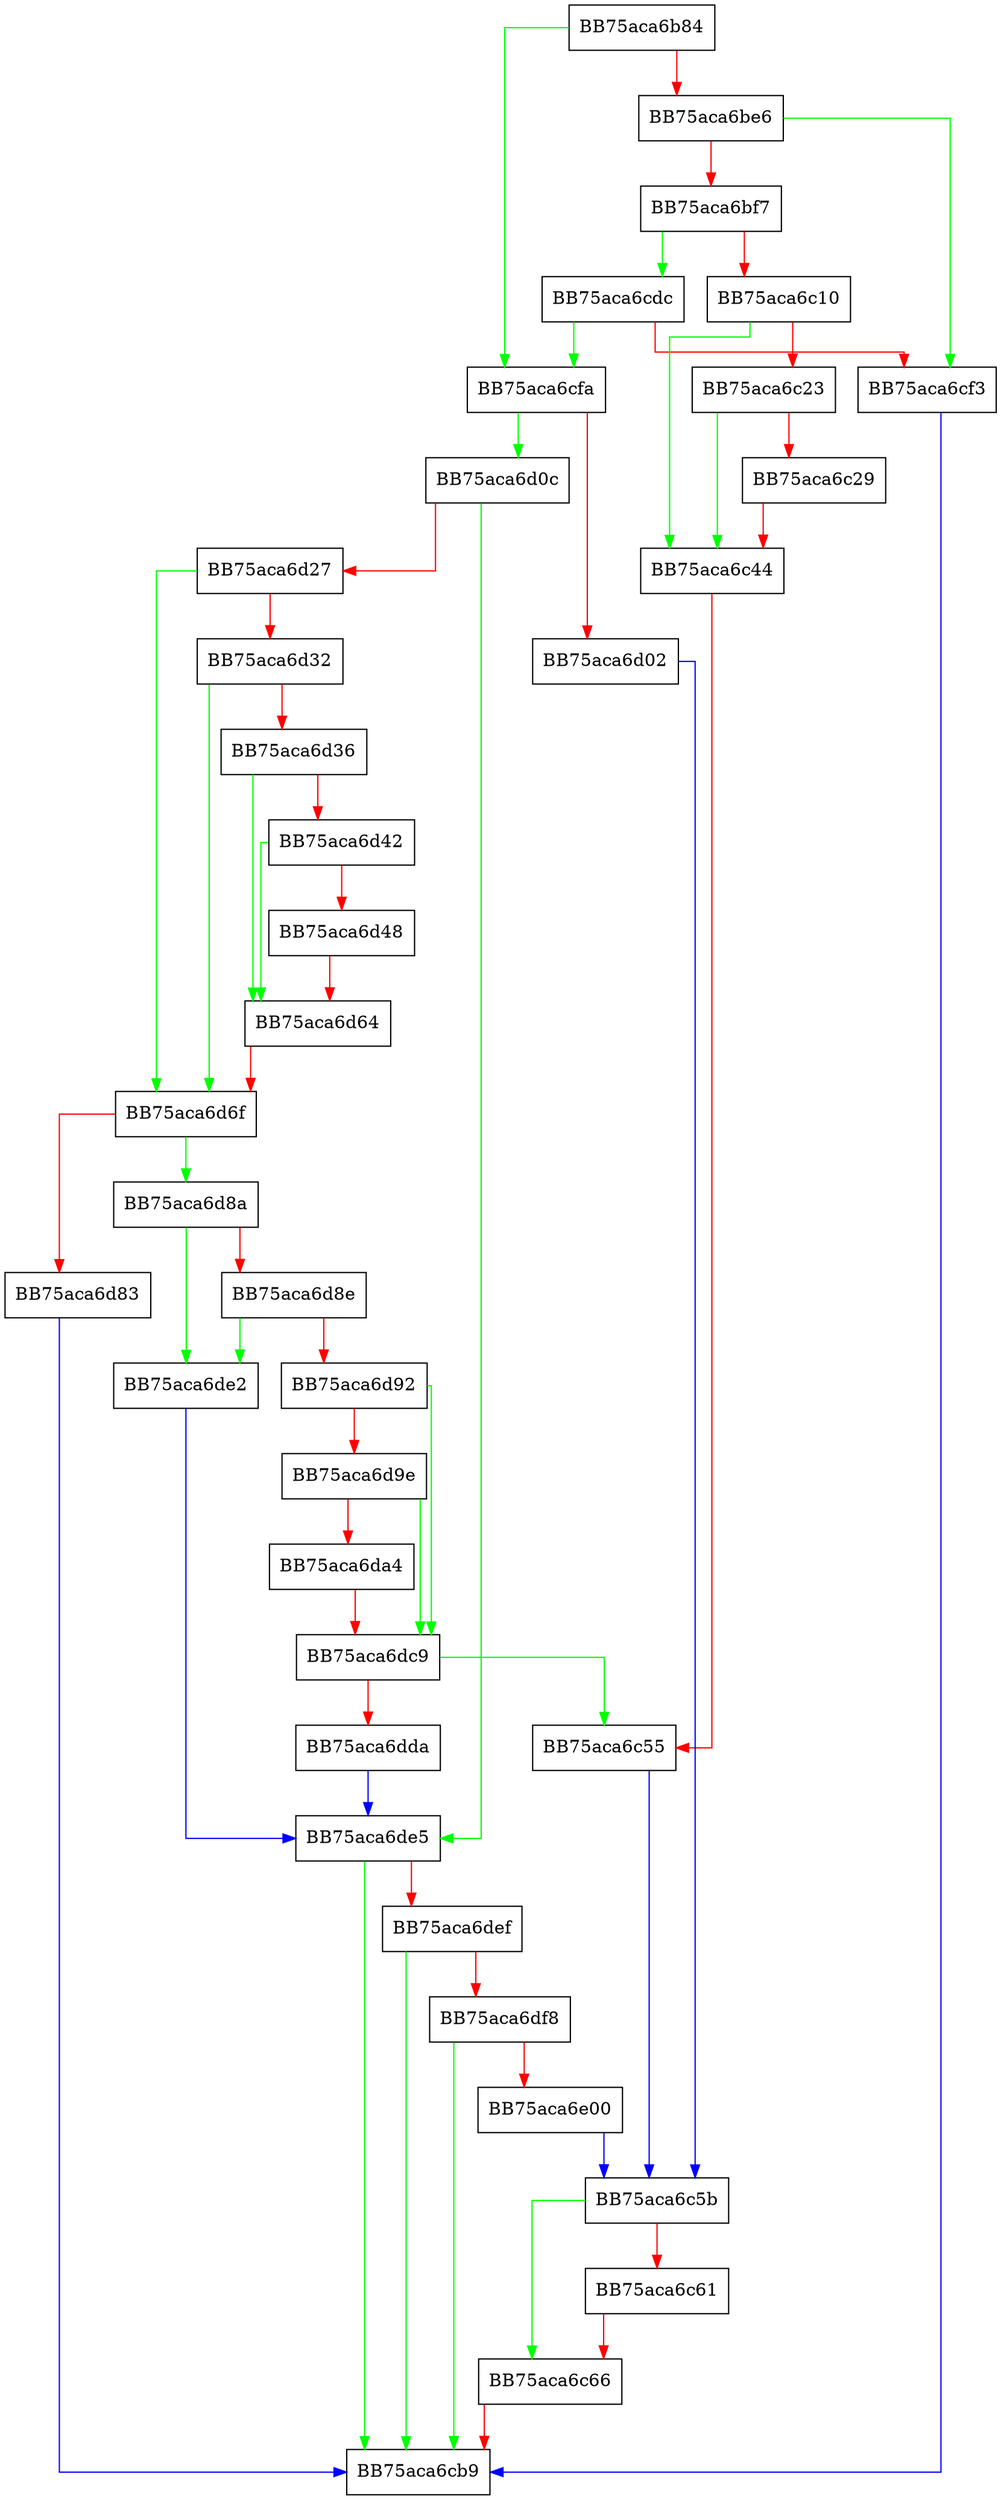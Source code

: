 digraph ScanExpanded {
  node [shape="box"];
  graph [splines=ortho];
  BB75aca6b84 -> BB75aca6cfa [color="green"];
  BB75aca6b84 -> BB75aca6be6 [color="red"];
  BB75aca6be6 -> BB75aca6cf3 [color="green"];
  BB75aca6be6 -> BB75aca6bf7 [color="red"];
  BB75aca6bf7 -> BB75aca6cdc [color="green"];
  BB75aca6bf7 -> BB75aca6c10 [color="red"];
  BB75aca6c10 -> BB75aca6c44 [color="green"];
  BB75aca6c10 -> BB75aca6c23 [color="red"];
  BB75aca6c23 -> BB75aca6c44 [color="green"];
  BB75aca6c23 -> BB75aca6c29 [color="red"];
  BB75aca6c29 -> BB75aca6c44 [color="red"];
  BB75aca6c44 -> BB75aca6c55 [color="red"];
  BB75aca6c55 -> BB75aca6c5b [color="blue"];
  BB75aca6c5b -> BB75aca6c66 [color="green"];
  BB75aca6c5b -> BB75aca6c61 [color="red"];
  BB75aca6c61 -> BB75aca6c66 [color="red"];
  BB75aca6c66 -> BB75aca6cb9 [color="red"];
  BB75aca6cdc -> BB75aca6cfa [color="green"];
  BB75aca6cdc -> BB75aca6cf3 [color="red"];
  BB75aca6cf3 -> BB75aca6cb9 [color="blue"];
  BB75aca6cfa -> BB75aca6d0c [color="green"];
  BB75aca6cfa -> BB75aca6d02 [color="red"];
  BB75aca6d02 -> BB75aca6c5b [color="blue"];
  BB75aca6d0c -> BB75aca6de5 [color="green"];
  BB75aca6d0c -> BB75aca6d27 [color="red"];
  BB75aca6d27 -> BB75aca6d6f [color="green"];
  BB75aca6d27 -> BB75aca6d32 [color="red"];
  BB75aca6d32 -> BB75aca6d6f [color="green"];
  BB75aca6d32 -> BB75aca6d36 [color="red"];
  BB75aca6d36 -> BB75aca6d64 [color="green"];
  BB75aca6d36 -> BB75aca6d42 [color="red"];
  BB75aca6d42 -> BB75aca6d64 [color="green"];
  BB75aca6d42 -> BB75aca6d48 [color="red"];
  BB75aca6d48 -> BB75aca6d64 [color="red"];
  BB75aca6d64 -> BB75aca6d6f [color="red"];
  BB75aca6d6f -> BB75aca6d8a [color="green"];
  BB75aca6d6f -> BB75aca6d83 [color="red"];
  BB75aca6d83 -> BB75aca6cb9 [color="blue"];
  BB75aca6d8a -> BB75aca6de2 [color="green"];
  BB75aca6d8a -> BB75aca6d8e [color="red"];
  BB75aca6d8e -> BB75aca6de2 [color="green"];
  BB75aca6d8e -> BB75aca6d92 [color="red"];
  BB75aca6d92 -> BB75aca6dc9 [color="green"];
  BB75aca6d92 -> BB75aca6d9e [color="red"];
  BB75aca6d9e -> BB75aca6dc9 [color="green"];
  BB75aca6d9e -> BB75aca6da4 [color="red"];
  BB75aca6da4 -> BB75aca6dc9 [color="red"];
  BB75aca6dc9 -> BB75aca6c55 [color="green"];
  BB75aca6dc9 -> BB75aca6dda [color="red"];
  BB75aca6dda -> BB75aca6de5 [color="blue"];
  BB75aca6de2 -> BB75aca6de5 [color="blue"];
  BB75aca6de5 -> BB75aca6cb9 [color="green"];
  BB75aca6de5 -> BB75aca6def [color="red"];
  BB75aca6def -> BB75aca6cb9 [color="green"];
  BB75aca6def -> BB75aca6df8 [color="red"];
  BB75aca6df8 -> BB75aca6cb9 [color="green"];
  BB75aca6df8 -> BB75aca6e00 [color="red"];
  BB75aca6e00 -> BB75aca6c5b [color="blue"];
}